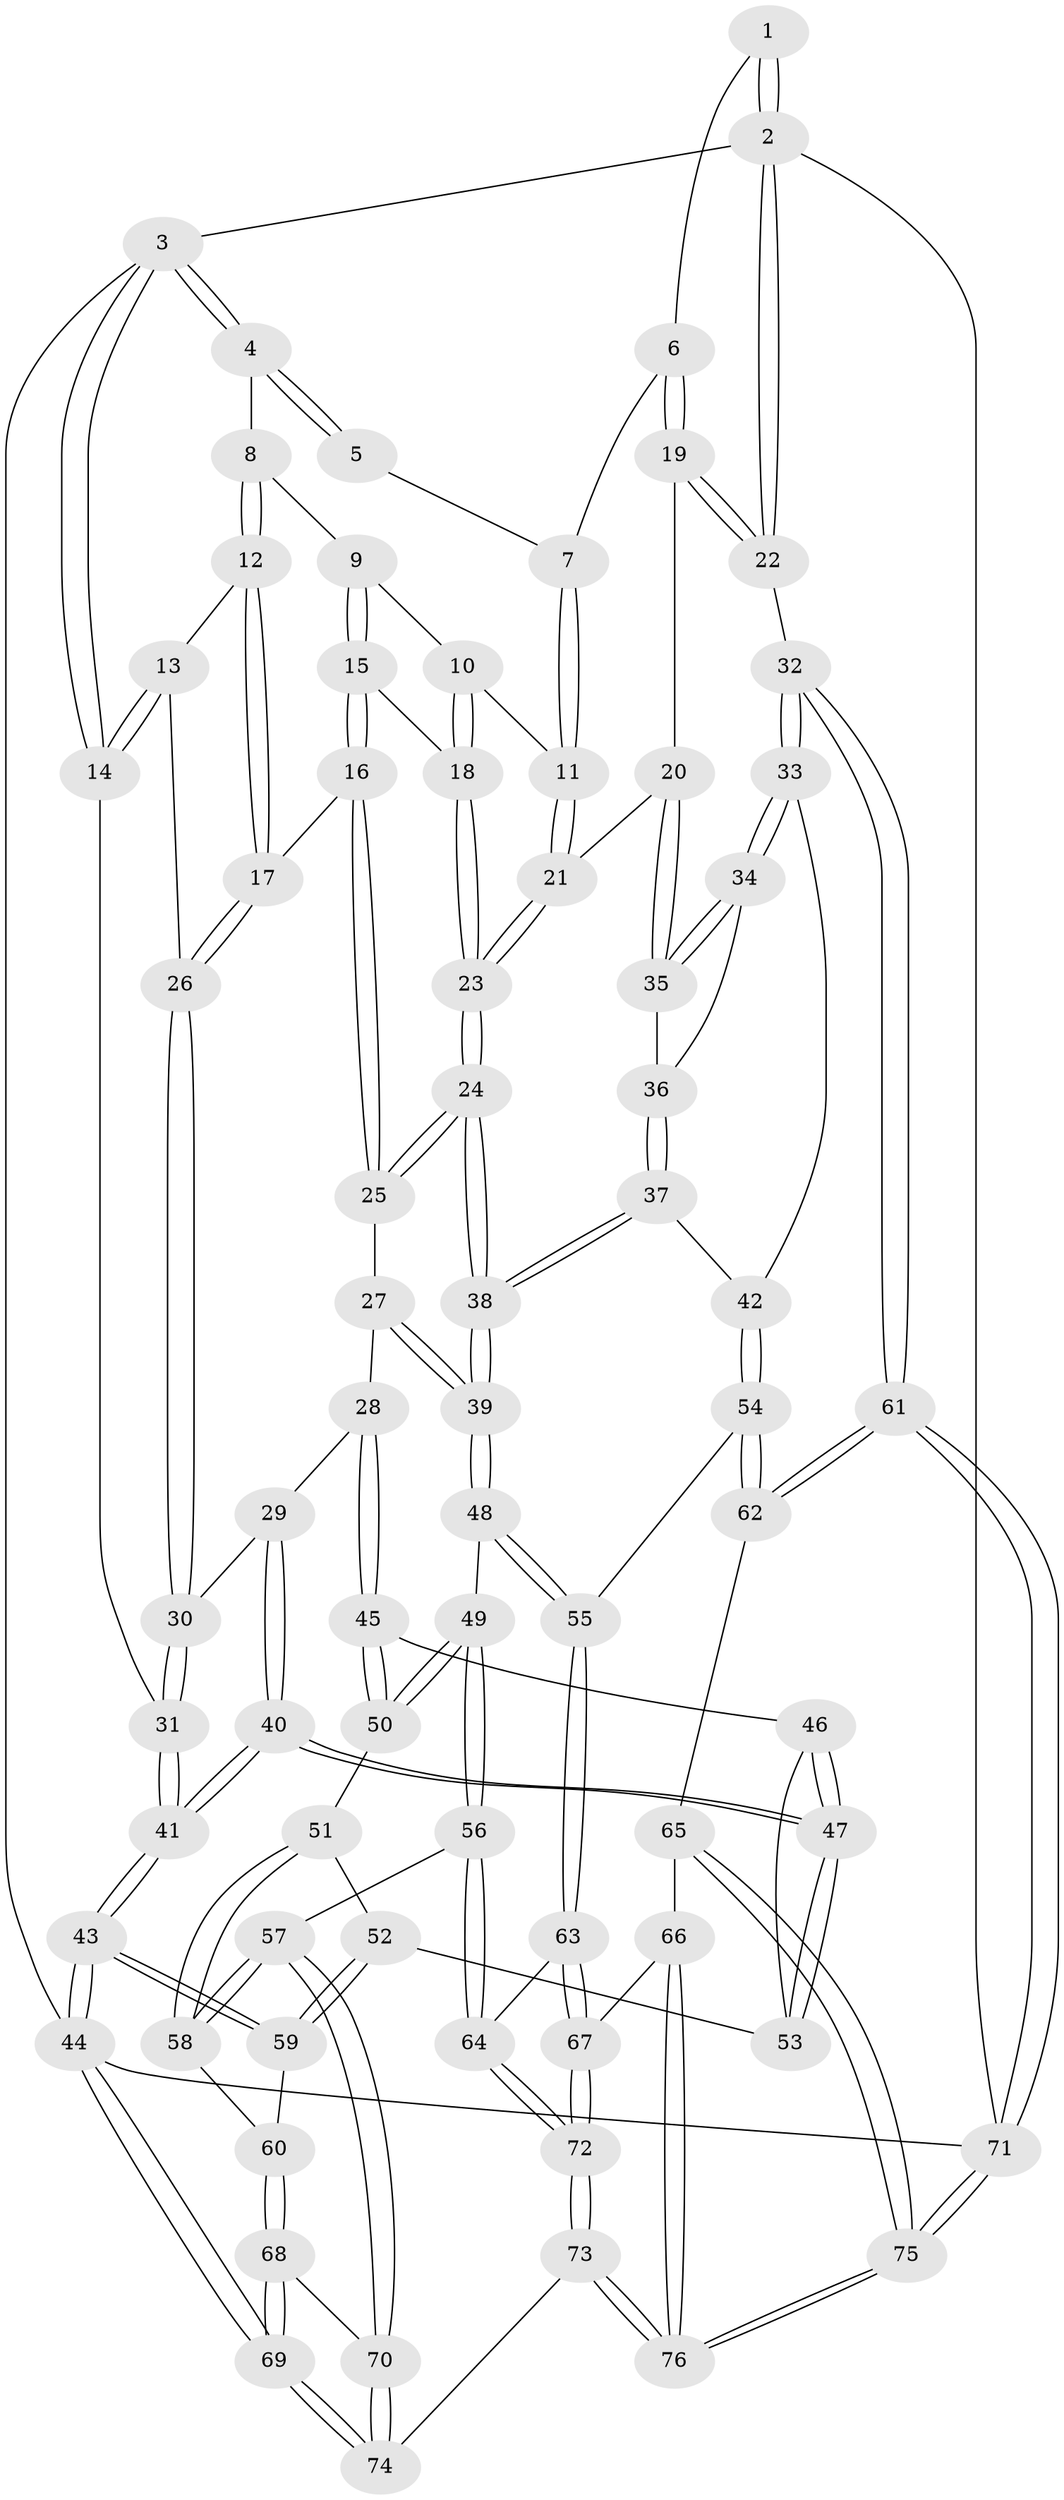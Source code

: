 // coarse degree distribution, {3: 0.3548387096774194, 4: 0.5161290322580645, 5: 0.0967741935483871, 6: 0.03225806451612903}
// Generated by graph-tools (version 1.1) at 2025/38/03/04/25 23:38:33]
// undirected, 76 vertices, 187 edges
graph export_dot {
  node [color=gray90,style=filled];
  1 [pos="+0.8493412520300827+0"];
  2 [pos="+1+0"];
  3 [pos="+0+0"];
  4 [pos="+0.3549046990699752+0"];
  5 [pos="+0.7583252683648875+0"];
  6 [pos="+0.8967829918746615+0.12180748683953453"];
  7 [pos="+0.7168759100116133+0.09625531705204082"];
  8 [pos="+0.3580834752197215+0"];
  9 [pos="+0.5355761293438923+0.05866633355238573"];
  10 [pos="+0.6161274830383342+0.12718931471748382"];
  11 [pos="+0.6605695283441648+0.1427205421509366"];
  12 [pos="+0.3448775488738463+0"];
  13 [pos="+0.19011006847306414+0.17408605224605136"];
  14 [pos="+0+0"];
  15 [pos="+0.5039780415887775+0.24163516365548676"];
  16 [pos="+0.4426792047578133+0.2742219218156114"];
  17 [pos="+0.4293619979223138+0.24890655781345555"];
  18 [pos="+0.5340754527846138+0.2301682713796911"];
  19 [pos="+0.951620899516305+0.19755294523921058"];
  20 [pos="+0.8325716910066114+0.29018748218781604"];
  21 [pos="+0.7077995046038904+0.29051739313918257"];
  22 [pos="+1+0.2344737401930174"];
  23 [pos="+0.679873775040498+0.3203619370207425"];
  24 [pos="+0.665286729426742+0.3436593838662071"];
  25 [pos="+0.44265922373508954+0.284321756087105"];
  26 [pos="+0.1815728098974341+0.253866244745827"];
  27 [pos="+0.42387737676708404+0.3353183244861999"];
  28 [pos="+0.27263629785615506+0.4249079246362874"];
  29 [pos="+0.2050997371605681+0.34742624538550876"];
  30 [pos="+0.181173565724901+0.2553694369792932"];
  31 [pos="+0+0.3011297005337668"];
  32 [pos="+1+0.5633224671201509"];
  33 [pos="+1+0.5286772459148396"];
  34 [pos="+0.9464012391632346+0.46812681395224626"];
  35 [pos="+0.8493557341322726+0.3672261039131195"];
  36 [pos="+0.7882198373705569+0.4819438531275245"];
  37 [pos="+0.7607732349613361+0.5078344474481737"];
  38 [pos="+0.6243698998752933+0.5053711260737319"];
  39 [pos="+0.6029116925344455+0.5251294796356704"];
  40 [pos="+0+0.4977759165117221"];
  41 [pos="+0+0.5010603687567289"];
  42 [pos="+0.8214600293891418+0.5573665209783742"];
  43 [pos="+0+0.7868846282645602"];
  44 [pos="+0+1"];
  45 [pos="+0.2726675554447746+0.4258428395453995"];
  46 [pos="+0.1897740057169264+0.489766534271644"];
  47 [pos="+0+0.49970432448726065"];
  48 [pos="+0.598011242392484+0.5357480739996812"];
  49 [pos="+0.5163378895662225+0.6144013067939141"];
  50 [pos="+0.30611887641265123+0.49002328149810515"];
  51 [pos="+0.2605412409100803+0.6076215559665396"];
  52 [pos="+0.15759720800459726+0.6208874027926847"];
  53 [pos="+0.14313815341526376+0.5761800516533224"];
  54 [pos="+0.8230840031634978+0.7007219363642752"];
  55 [pos="+0.7822342797321095+0.7086628694526964"];
  56 [pos="+0.4911323019670296+0.7183471928271274"];
  57 [pos="+0.4344613718841257+0.7441427031843567"];
  58 [pos="+0.2674268612754988+0.6285189515797758"];
  59 [pos="+0.122290411934499+0.6966843799617092"];
  60 [pos="+0.21573246272776056+0.7456941539382611"];
  61 [pos="+1+0.650755983916229"];
  62 [pos="+0.9191496708548569+0.7295100801701047"];
  63 [pos="+0.7776722001579313+0.7145050300483926"];
  64 [pos="+0.5614871504882832+0.7957812510176121"];
  65 [pos="+0.8723852442659175+0.8514137340500698"];
  66 [pos="+0.8396292598025075+0.865255241549463"];
  67 [pos="+0.7422076865753063+0.8850702635488258"];
  68 [pos="+0.28246191051749625+0.8380777080082248"];
  69 [pos="+0+1"];
  70 [pos="+0.34450878942439844+0.8191098455726088"];
  71 [pos="+1+1"];
  72 [pos="+0.6439155426346715+0.97248603974654"];
  73 [pos="+0.6324016532573792+1"];
  74 [pos="+0.545638707841537+1"];
  75 [pos="+1+1"];
  76 [pos="+0.9018479136868797+1"];
  1 -- 2;
  1 -- 2;
  1 -- 6;
  2 -- 3;
  2 -- 22;
  2 -- 22;
  2 -- 71;
  3 -- 4;
  3 -- 4;
  3 -- 14;
  3 -- 14;
  3 -- 44;
  4 -- 5;
  4 -- 5;
  4 -- 8;
  5 -- 7;
  6 -- 7;
  6 -- 19;
  6 -- 19;
  7 -- 11;
  7 -- 11;
  8 -- 9;
  8 -- 12;
  8 -- 12;
  9 -- 10;
  9 -- 15;
  9 -- 15;
  10 -- 11;
  10 -- 18;
  10 -- 18;
  11 -- 21;
  11 -- 21;
  12 -- 13;
  12 -- 17;
  12 -- 17;
  13 -- 14;
  13 -- 14;
  13 -- 26;
  14 -- 31;
  15 -- 16;
  15 -- 16;
  15 -- 18;
  16 -- 17;
  16 -- 25;
  16 -- 25;
  17 -- 26;
  17 -- 26;
  18 -- 23;
  18 -- 23;
  19 -- 20;
  19 -- 22;
  19 -- 22;
  20 -- 21;
  20 -- 35;
  20 -- 35;
  21 -- 23;
  21 -- 23;
  22 -- 32;
  23 -- 24;
  23 -- 24;
  24 -- 25;
  24 -- 25;
  24 -- 38;
  24 -- 38;
  25 -- 27;
  26 -- 30;
  26 -- 30;
  27 -- 28;
  27 -- 39;
  27 -- 39;
  28 -- 29;
  28 -- 45;
  28 -- 45;
  29 -- 30;
  29 -- 40;
  29 -- 40;
  30 -- 31;
  30 -- 31;
  31 -- 41;
  31 -- 41;
  32 -- 33;
  32 -- 33;
  32 -- 61;
  32 -- 61;
  33 -- 34;
  33 -- 34;
  33 -- 42;
  34 -- 35;
  34 -- 35;
  34 -- 36;
  35 -- 36;
  36 -- 37;
  36 -- 37;
  37 -- 38;
  37 -- 38;
  37 -- 42;
  38 -- 39;
  38 -- 39;
  39 -- 48;
  39 -- 48;
  40 -- 41;
  40 -- 41;
  40 -- 47;
  40 -- 47;
  41 -- 43;
  41 -- 43;
  42 -- 54;
  42 -- 54;
  43 -- 44;
  43 -- 44;
  43 -- 59;
  43 -- 59;
  44 -- 69;
  44 -- 69;
  44 -- 71;
  45 -- 46;
  45 -- 50;
  45 -- 50;
  46 -- 47;
  46 -- 47;
  46 -- 53;
  47 -- 53;
  47 -- 53;
  48 -- 49;
  48 -- 55;
  48 -- 55;
  49 -- 50;
  49 -- 50;
  49 -- 56;
  49 -- 56;
  50 -- 51;
  51 -- 52;
  51 -- 58;
  51 -- 58;
  52 -- 53;
  52 -- 59;
  52 -- 59;
  54 -- 55;
  54 -- 62;
  54 -- 62;
  55 -- 63;
  55 -- 63;
  56 -- 57;
  56 -- 64;
  56 -- 64;
  57 -- 58;
  57 -- 58;
  57 -- 70;
  57 -- 70;
  58 -- 60;
  59 -- 60;
  60 -- 68;
  60 -- 68;
  61 -- 62;
  61 -- 62;
  61 -- 71;
  61 -- 71;
  62 -- 65;
  63 -- 64;
  63 -- 67;
  63 -- 67;
  64 -- 72;
  64 -- 72;
  65 -- 66;
  65 -- 75;
  65 -- 75;
  66 -- 67;
  66 -- 76;
  66 -- 76;
  67 -- 72;
  67 -- 72;
  68 -- 69;
  68 -- 69;
  68 -- 70;
  69 -- 74;
  69 -- 74;
  70 -- 74;
  70 -- 74;
  71 -- 75;
  71 -- 75;
  72 -- 73;
  72 -- 73;
  73 -- 74;
  73 -- 76;
  73 -- 76;
  75 -- 76;
  75 -- 76;
}
